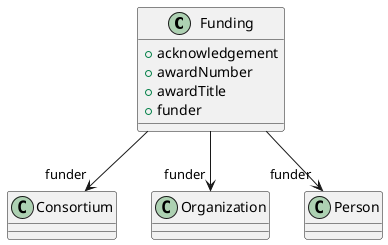@startuml
class Funding {
+acknowledgement
+awardNumber
+awardTitle
+funder

}
Funding -d-> "funder" Consortium
Funding -d-> "funder" Organization
Funding -d-> "funder" Person

@enduml